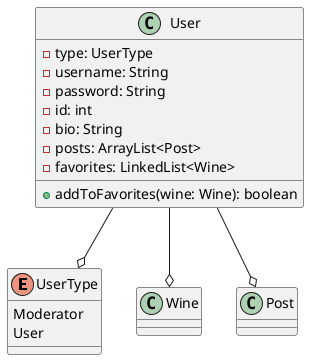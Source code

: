 @startuml
'https://plantuml.com/class-diagram

enum UserType {
   Moderator
   User
   'rank System?
}

class User {
    - type: UserType
    - username: String
    - password: String
    - id: int
    - bio: String
    - posts: ArrayList<Post>
    - favorites: LinkedList<Wine>

    + addToFavorites(wine: Wine): boolean
}
class Wine {}
class Post {}

User --o UserType
User --o Post
User --o Wine

@enduml